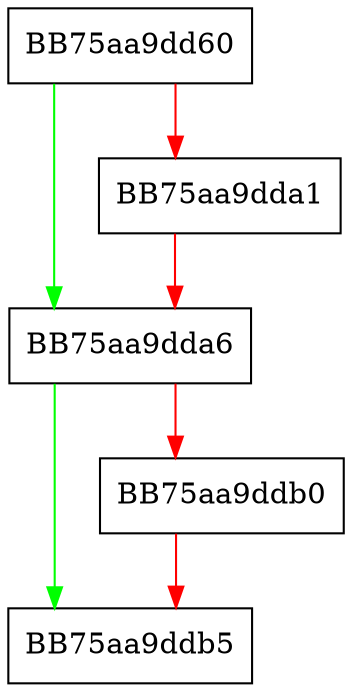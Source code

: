 digraph RpfAPI_BMMatchFileEx2 {
  node [shape="box"];
  graph [splines=ortho];
  BB75aa9dd60 -> BB75aa9dda6 [color="green"];
  BB75aa9dd60 -> BB75aa9dda1 [color="red"];
  BB75aa9dda1 -> BB75aa9dda6 [color="red"];
  BB75aa9dda6 -> BB75aa9ddb5 [color="green"];
  BB75aa9dda6 -> BB75aa9ddb0 [color="red"];
  BB75aa9ddb0 -> BB75aa9ddb5 [color="red"];
}